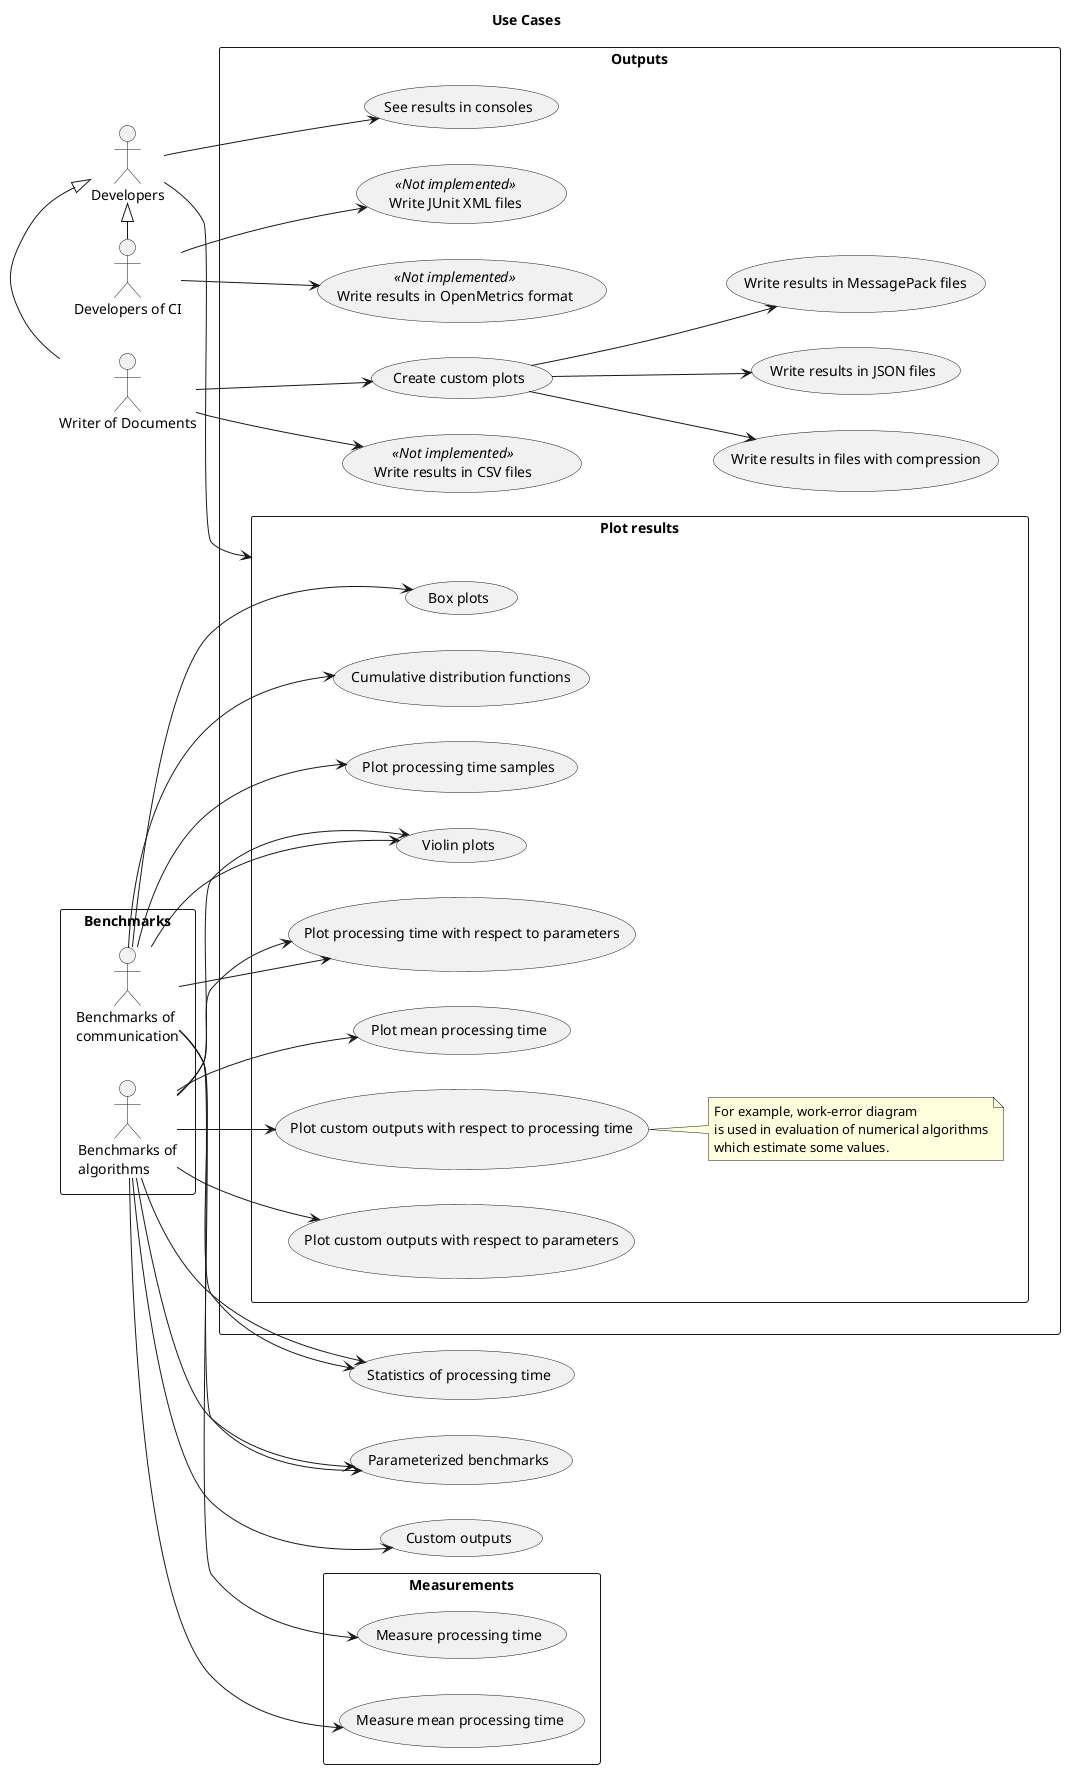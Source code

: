 @startuml use_cases

title Use Cases

left to right direction

rectangle "Benchmarks" {
    actor "Benchmarks of\nalgorithms" as algorithm
    actor "Benchmarks of\ncommunication" as communication
}
actor "Developers" as developers
actor "Writer of Documents" as documents
developers <|- documents
actor "Developers of CI" as ci
developers <|- ci

rectangle "Measurements" {
    algorithm --> (Measure mean processing time)
    communication --> (Measure processing time)
}

algorithm --> (Statistics of processing time)
communication --> (Statistics of processing time)

algorithm --> (Parameterized benchmarks)
communication --> (Parameterized benchmarks)

algorithm --> (Custom outputs)

rectangle "Outputs" {
    developers --> (See results in consoles)

    rectangle "Plot results" as plotting {
        algorithm --> (Plot mean processing time)
        communication --> (Plot processing time samples)

        communication --> (Violin plots)
        algorithm --> (Violin plots)
        communication --> (Box plots)
        communication --> (Cumulative distribution functions)

        algorithm --> (Plot processing time with respect to parameters)
        communication --> (Plot processing time with respect to parameters)
        algorithm --> (Plot custom outputs with respect to parameters)
        algorithm --> (Plot custom outputs with respect to processing time)
        note right of (Plot custom outputs with respect to processing time)
            For example, work-error diagram
            is used in evaluation of numerical algorithms
            which estimate some values.
        end note
    }
    developers --> plotting

    documents --> (Create custom plots)
    (Create custom plots) --> (Write results in JSON files)
    (Create custom plots) --> (Write results in MessagePack files)
    (Create custom plots) --> (Write results in files with compression)

    (Write results in CSV files) << Not implemented >>
    documents --> (Write results in CSV files)

    (Write JUnit XML files) << Not implemented >>
    ci --> (Write JUnit XML files)

    (Write results in OpenMetrics format) << Not implemented >>
    ci --> (Write results in OpenMetrics format)
}

@enduml
